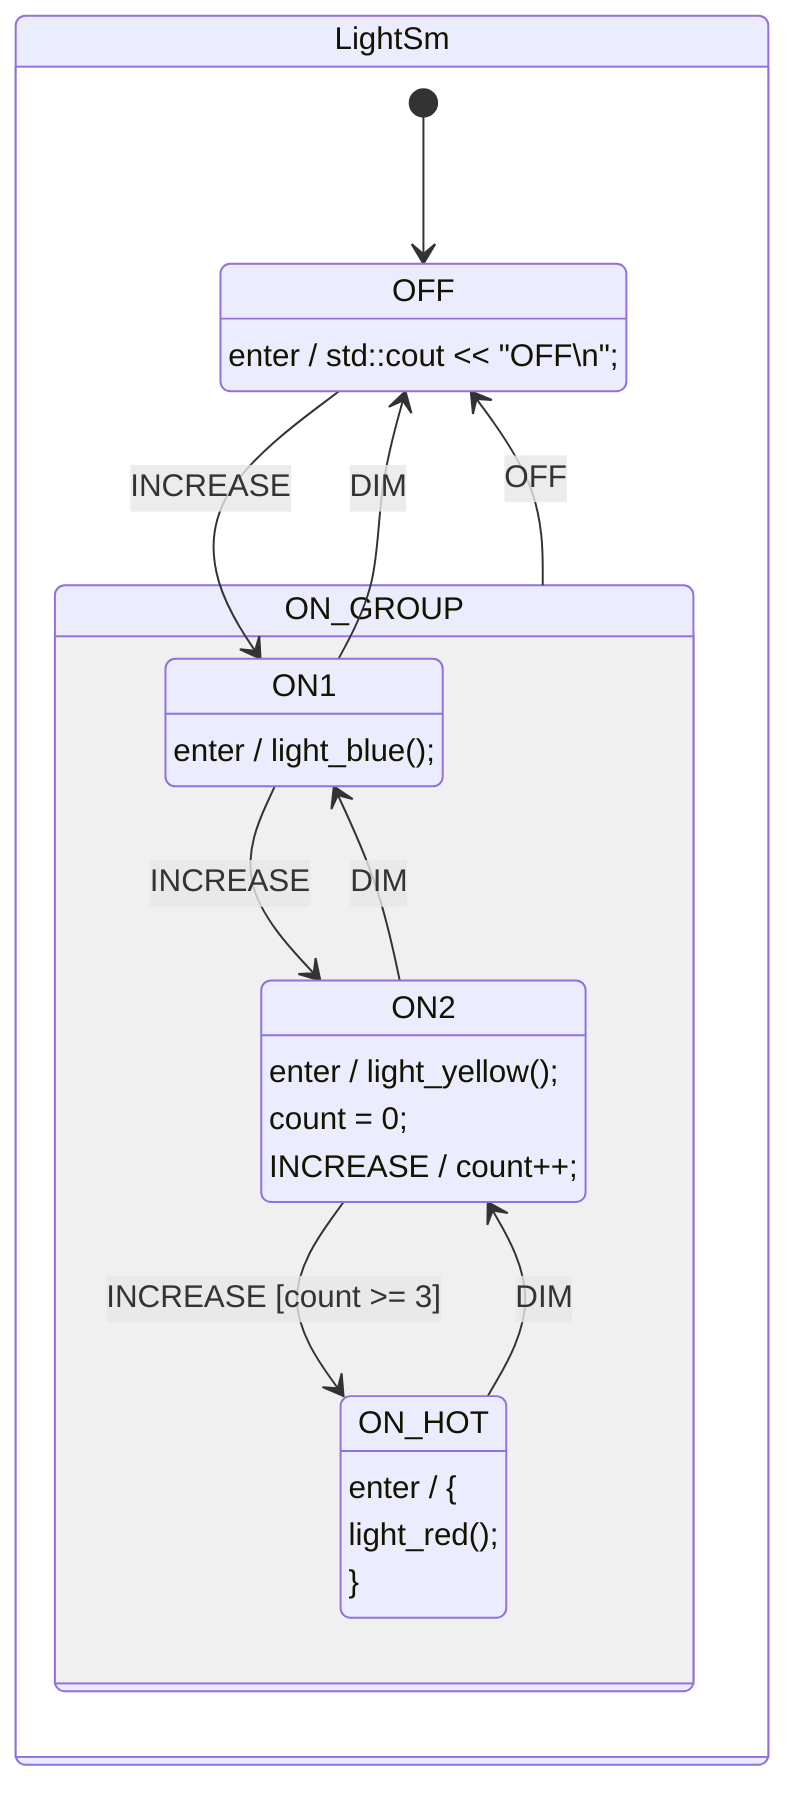 stateDiagram

state LightSm {
    %% states
    OFF: OFF
    OFF: enter / std#colon;#colon;cout #lt;#lt; "OFF#92;n"#59;

    ON1: ON1
    ON1: enter / light_blue()#59;

    ON2: ON2
    ON2: enter / light_yellow()#59;
    ON2: count = 0#59;
    ON2: INCREASE / count++#59;

    ON_HOT: ON_HOT
    ON_HOT: enter / {\nlight_red()#59;\n}

    %% transitions
    ON1 --> ON2: INCREASE
    ON2 --> ON_HOT: INCREASE [count >= 3]
    ON2 --> ON1: DIM
    ON_HOT --> ON2: DIM

    OFF --> ON1: INCREASE
    ON1 --> OFF: DIM

    [*] --> OFF
    ON_GROUP --> OFF: OFF


    %% composite states
    state ON_GROUP {
        ON1
        ON2
        ON_HOT  
    }
}